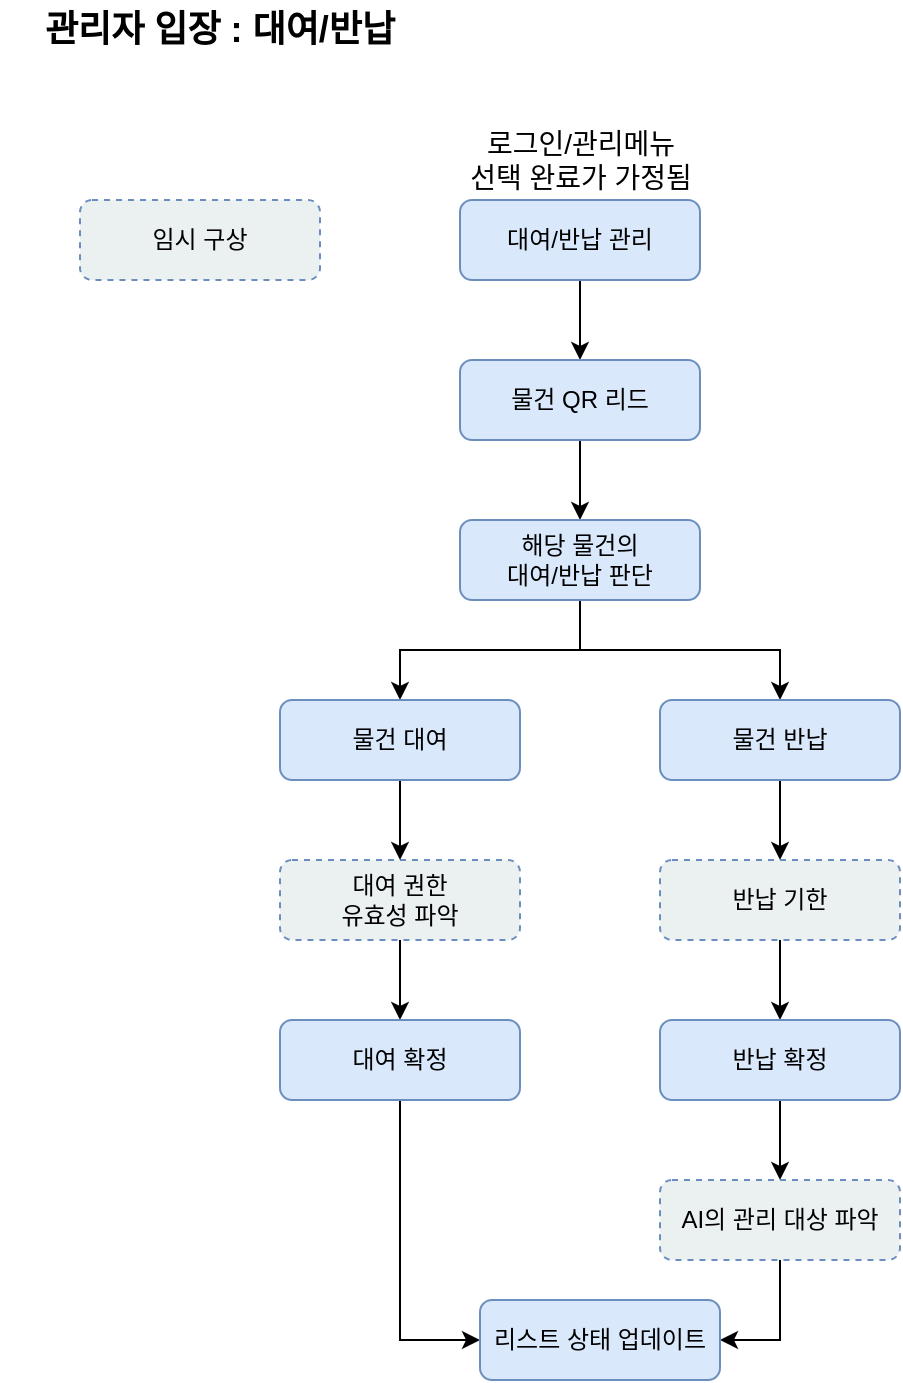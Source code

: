 <mxfile version="17.2.5" type="device"><diagram id="C5RBs43oDa-KdzZeNtuy" name="Page-1"><mxGraphModel dx="976" dy="529" grid="1" gridSize="10" guides="1" tooltips="1" connect="1" arrows="1" fold="1" page="1" pageScale="1" pageWidth="827" pageHeight="1169" math="0" shadow="0"><root><mxCell id="WIyWlLk6GJQsqaUBKTNV-0"/><mxCell id="WIyWlLk6GJQsqaUBKTNV-1" parent="WIyWlLk6GJQsqaUBKTNV-0"/><mxCell id="8kJGj7ybAqVmNYtUdmkE-4" value="" style="edgeStyle=orthogonalEdgeStyle;rounded=0;orthogonalLoop=1;jettySize=auto;html=1;fontSize=14;" edge="1" parent="WIyWlLk6GJQsqaUBKTNV-1" source="WIyWlLk6GJQsqaUBKTNV-3" target="8kJGj7ybAqVmNYtUdmkE-3"><mxGeometry relative="1" as="geometry"/></mxCell><mxCell id="WIyWlLk6GJQsqaUBKTNV-3" value="대여/반납 관리" style="rounded=1;whiteSpace=wrap;html=1;fontSize=12;glass=0;strokeWidth=1;shadow=0;fillColor=#dae8fc;strokeColor=#6c8ebf;" parent="WIyWlLk6GJQsqaUBKTNV-1" vertex="1"><mxGeometry x="230" y="110" width="120" height="40" as="geometry"/></mxCell><mxCell id="8kJGj7ybAqVmNYtUdmkE-0" value="&lt;font style=&quot;font-size: 18px&quot;&gt;&lt;b&gt;관리자 입장 : 대여/반납&lt;/b&gt;&lt;/font&gt;" style="text;html=1;strokeColor=none;fillColor=none;align=center;verticalAlign=middle;whiteSpace=wrap;rounded=0;" vertex="1" parent="WIyWlLk6GJQsqaUBKTNV-1"><mxGeometry y="10" width="220" height="30" as="geometry"/></mxCell><mxCell id="8kJGj7ybAqVmNYtUdmkE-2" value="로그인/관리메뉴&lt;br&gt;선택 완료가 가정됨" style="text;html=1;align=center;verticalAlign=middle;resizable=0;points=[];autosize=1;strokeColor=none;fillColor=none;fontSize=14;" vertex="1" parent="WIyWlLk6GJQsqaUBKTNV-1"><mxGeometry x="220" y="70" width="140" height="40" as="geometry"/></mxCell><mxCell id="8kJGj7ybAqVmNYtUdmkE-21" value="" style="edgeStyle=orthogonalEdgeStyle;rounded=0;orthogonalLoop=1;jettySize=auto;html=1;fontSize=14;" edge="1" parent="WIyWlLk6GJQsqaUBKTNV-1" source="8kJGj7ybAqVmNYtUdmkE-3" target="8kJGj7ybAqVmNYtUdmkE-9"><mxGeometry relative="1" as="geometry"/></mxCell><mxCell id="8kJGj7ybAqVmNYtUdmkE-3" value="물건 QR 리드" style="rounded=1;whiteSpace=wrap;html=1;fontSize=12;glass=0;strokeWidth=1;shadow=0;fillColor=#dae8fc;strokeColor=#6c8ebf;" vertex="1" parent="WIyWlLk6GJQsqaUBKTNV-1"><mxGeometry x="230" y="190" width="120" height="40" as="geometry"/></mxCell><mxCell id="8kJGj7ybAqVmNYtUdmkE-24" value="" style="edgeStyle=orthogonalEdgeStyle;rounded=0;orthogonalLoop=1;jettySize=auto;html=1;fontSize=14;" edge="1" parent="WIyWlLk6GJQsqaUBKTNV-1" source="8kJGj7ybAqVmNYtUdmkE-7" target="8kJGj7ybAqVmNYtUdmkE-23"><mxGeometry relative="1" as="geometry"/></mxCell><mxCell id="8kJGj7ybAqVmNYtUdmkE-7" value="대여 권한&lt;br&gt;유효성 파악" style="rounded=1;whiteSpace=wrap;html=1;fontSize=12;glass=0;strokeWidth=1;shadow=0;fillColor=#EBF0F0;strokeColor=#6c8ebf;dashed=1;" vertex="1" parent="WIyWlLk6GJQsqaUBKTNV-1"><mxGeometry x="140" y="440" width="120" height="40" as="geometry"/></mxCell><mxCell id="8kJGj7ybAqVmNYtUdmkE-16" style="edgeStyle=orthogonalEdgeStyle;rounded=0;orthogonalLoop=1;jettySize=auto;html=1;entryX=0.5;entryY=0;entryDx=0;entryDy=0;fontSize=14;" edge="1" parent="WIyWlLk6GJQsqaUBKTNV-1" source="8kJGj7ybAqVmNYtUdmkE-9" target="8kJGj7ybAqVmNYtUdmkE-14"><mxGeometry relative="1" as="geometry"/></mxCell><mxCell id="8kJGj7ybAqVmNYtUdmkE-17" style="edgeStyle=orthogonalEdgeStyle;rounded=0;orthogonalLoop=1;jettySize=auto;html=1;fontSize=14;" edge="1" parent="WIyWlLk6GJQsqaUBKTNV-1" source="8kJGj7ybAqVmNYtUdmkE-9" target="8kJGj7ybAqVmNYtUdmkE-15"><mxGeometry relative="1" as="geometry"/></mxCell><mxCell id="8kJGj7ybAqVmNYtUdmkE-9" value="해당 물건의&lt;br&gt;대여/반납 판단" style="rounded=1;whiteSpace=wrap;html=1;fontSize=12;glass=0;strokeWidth=1;shadow=0;fillColor=#dae8fc;strokeColor=#6c8ebf;" vertex="1" parent="WIyWlLk6GJQsqaUBKTNV-1"><mxGeometry x="230" y="270" width="120" height="40" as="geometry"/></mxCell><mxCell id="8kJGj7ybAqVmNYtUdmkE-18" value="" style="edgeStyle=orthogonalEdgeStyle;rounded=0;orthogonalLoop=1;jettySize=auto;html=1;fontSize=14;" edge="1" parent="WIyWlLk6GJQsqaUBKTNV-1" source="8kJGj7ybAqVmNYtUdmkE-14" target="8kJGj7ybAqVmNYtUdmkE-7"><mxGeometry relative="1" as="geometry"/></mxCell><mxCell id="8kJGj7ybAqVmNYtUdmkE-14" value="물건 대여" style="rounded=1;whiteSpace=wrap;html=1;fontSize=12;glass=0;strokeWidth=1;shadow=0;fillColor=#dae8fc;strokeColor=#6c8ebf;" vertex="1" parent="WIyWlLk6GJQsqaUBKTNV-1"><mxGeometry x="140" y="360" width="120" height="40" as="geometry"/></mxCell><mxCell id="8kJGj7ybAqVmNYtUdmkE-20" value="" style="edgeStyle=orthogonalEdgeStyle;rounded=0;orthogonalLoop=1;jettySize=auto;html=1;fontSize=14;" edge="1" parent="WIyWlLk6GJQsqaUBKTNV-1" source="8kJGj7ybAqVmNYtUdmkE-15" target="8kJGj7ybAqVmNYtUdmkE-19"><mxGeometry relative="1" as="geometry"/></mxCell><mxCell id="8kJGj7ybAqVmNYtUdmkE-15" value="물건 반납" style="rounded=1;whiteSpace=wrap;html=1;fontSize=12;glass=0;strokeWidth=1;shadow=0;fillColor=#dae8fc;strokeColor=#6c8ebf;" vertex="1" parent="WIyWlLk6GJQsqaUBKTNV-1"><mxGeometry x="330" y="360" width="120" height="40" as="geometry"/></mxCell><mxCell id="8kJGj7ybAqVmNYtUdmkE-28" value="" style="edgeStyle=orthogonalEdgeStyle;rounded=0;orthogonalLoop=1;jettySize=auto;html=1;fontSize=14;" edge="1" parent="WIyWlLk6GJQsqaUBKTNV-1" source="8kJGj7ybAqVmNYtUdmkE-19" target="8kJGj7ybAqVmNYtUdmkE-25"><mxGeometry relative="1" as="geometry"/></mxCell><mxCell id="8kJGj7ybAqVmNYtUdmkE-19" value="반납 기한" style="rounded=1;whiteSpace=wrap;html=1;fontSize=12;glass=0;strokeWidth=1;shadow=0;fillColor=#EBF0F0;strokeColor=#6c8ebf;dashed=1;" vertex="1" parent="WIyWlLk6GJQsqaUBKTNV-1"><mxGeometry x="330" y="440" width="120" height="40" as="geometry"/></mxCell><mxCell id="8kJGj7ybAqVmNYtUdmkE-22" value="임시 구상" style="rounded=1;whiteSpace=wrap;html=1;fontSize=12;glass=0;strokeWidth=1;shadow=0;fillColor=#EBF0F0;strokeColor=#6c8ebf;dashed=1;" vertex="1" parent="WIyWlLk6GJQsqaUBKTNV-1"><mxGeometry x="40" y="110" width="120" height="40" as="geometry"/></mxCell><mxCell id="8kJGj7ybAqVmNYtUdmkE-32" style="edgeStyle=orthogonalEdgeStyle;rounded=0;orthogonalLoop=1;jettySize=auto;html=1;entryX=0;entryY=0.5;entryDx=0;entryDy=0;fontSize=14;" edge="1" parent="WIyWlLk6GJQsqaUBKTNV-1" source="8kJGj7ybAqVmNYtUdmkE-23" target="8kJGj7ybAqVmNYtUdmkE-31"><mxGeometry relative="1" as="geometry"/></mxCell><mxCell id="8kJGj7ybAqVmNYtUdmkE-23" value="대여 확정" style="rounded=1;whiteSpace=wrap;html=1;fontSize=12;glass=0;strokeWidth=1;shadow=0;fillColor=#dae8fc;strokeColor=#6c8ebf;" vertex="1" parent="WIyWlLk6GJQsqaUBKTNV-1"><mxGeometry x="140" y="520" width="120" height="40" as="geometry"/></mxCell><mxCell id="8kJGj7ybAqVmNYtUdmkE-30" value="" style="edgeStyle=orthogonalEdgeStyle;rounded=0;orthogonalLoop=1;jettySize=auto;html=1;fontSize=14;" edge="1" parent="WIyWlLk6GJQsqaUBKTNV-1" source="8kJGj7ybAqVmNYtUdmkE-25" target="8kJGj7ybAqVmNYtUdmkE-29"><mxGeometry relative="1" as="geometry"/></mxCell><mxCell id="8kJGj7ybAqVmNYtUdmkE-25" value="반납 확정" style="rounded=1;whiteSpace=wrap;html=1;fontSize=12;glass=0;strokeWidth=1;shadow=0;fillColor=#dae8fc;strokeColor=#6c8ebf;" vertex="1" parent="WIyWlLk6GJQsqaUBKTNV-1"><mxGeometry x="330" y="520" width="120" height="40" as="geometry"/></mxCell><mxCell id="8kJGj7ybAqVmNYtUdmkE-33" style="edgeStyle=orthogonalEdgeStyle;rounded=0;orthogonalLoop=1;jettySize=auto;html=1;entryX=1;entryY=0.5;entryDx=0;entryDy=0;fontSize=14;" edge="1" parent="WIyWlLk6GJQsqaUBKTNV-1" source="8kJGj7ybAqVmNYtUdmkE-29" target="8kJGj7ybAqVmNYtUdmkE-31"><mxGeometry relative="1" as="geometry"/></mxCell><mxCell id="8kJGj7ybAqVmNYtUdmkE-29" value="AI의 관리 대상 파악" style="rounded=1;whiteSpace=wrap;html=1;fontSize=12;glass=0;strokeWidth=1;shadow=0;fillColor=#EBF0F0;strokeColor=#6c8ebf;dashed=1;" vertex="1" parent="WIyWlLk6GJQsqaUBKTNV-1"><mxGeometry x="330" y="600" width="120" height="40" as="geometry"/></mxCell><mxCell id="8kJGj7ybAqVmNYtUdmkE-31" value="리스트 상태 업데이트" style="rounded=1;whiteSpace=wrap;html=1;fontSize=12;glass=0;strokeWidth=1;shadow=0;fillColor=#dae8fc;strokeColor=#6c8ebf;" vertex="1" parent="WIyWlLk6GJQsqaUBKTNV-1"><mxGeometry x="240" y="660" width="120" height="40" as="geometry"/></mxCell></root></mxGraphModel></diagram></mxfile>